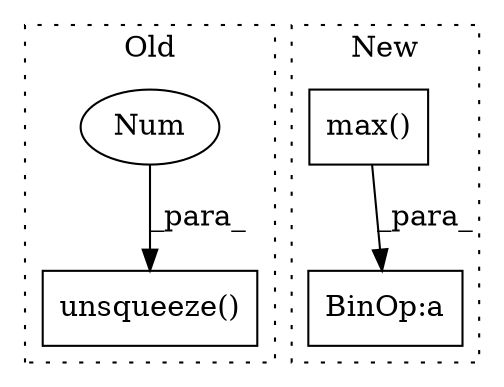 digraph G {
subgraph cluster0 {
1 [label="unsqueeze()" a="75" s="3160,3218" l="57,1" shape="box"];
3 [label="Num" a="76" s="3217" l="1" shape="ellipse"];
label = "Old";
style="dotted";
}
subgraph cluster1 {
2 [label="max()" a="75" s="3943,3954" l="10,15" shape="box"];
4 [label="BinOp:a" a="82" s="3940" l="3" shape="box"];
label = "New";
style="dotted";
}
2 -> 4 [label="_para_"];
3 -> 1 [label="_para_"];
}